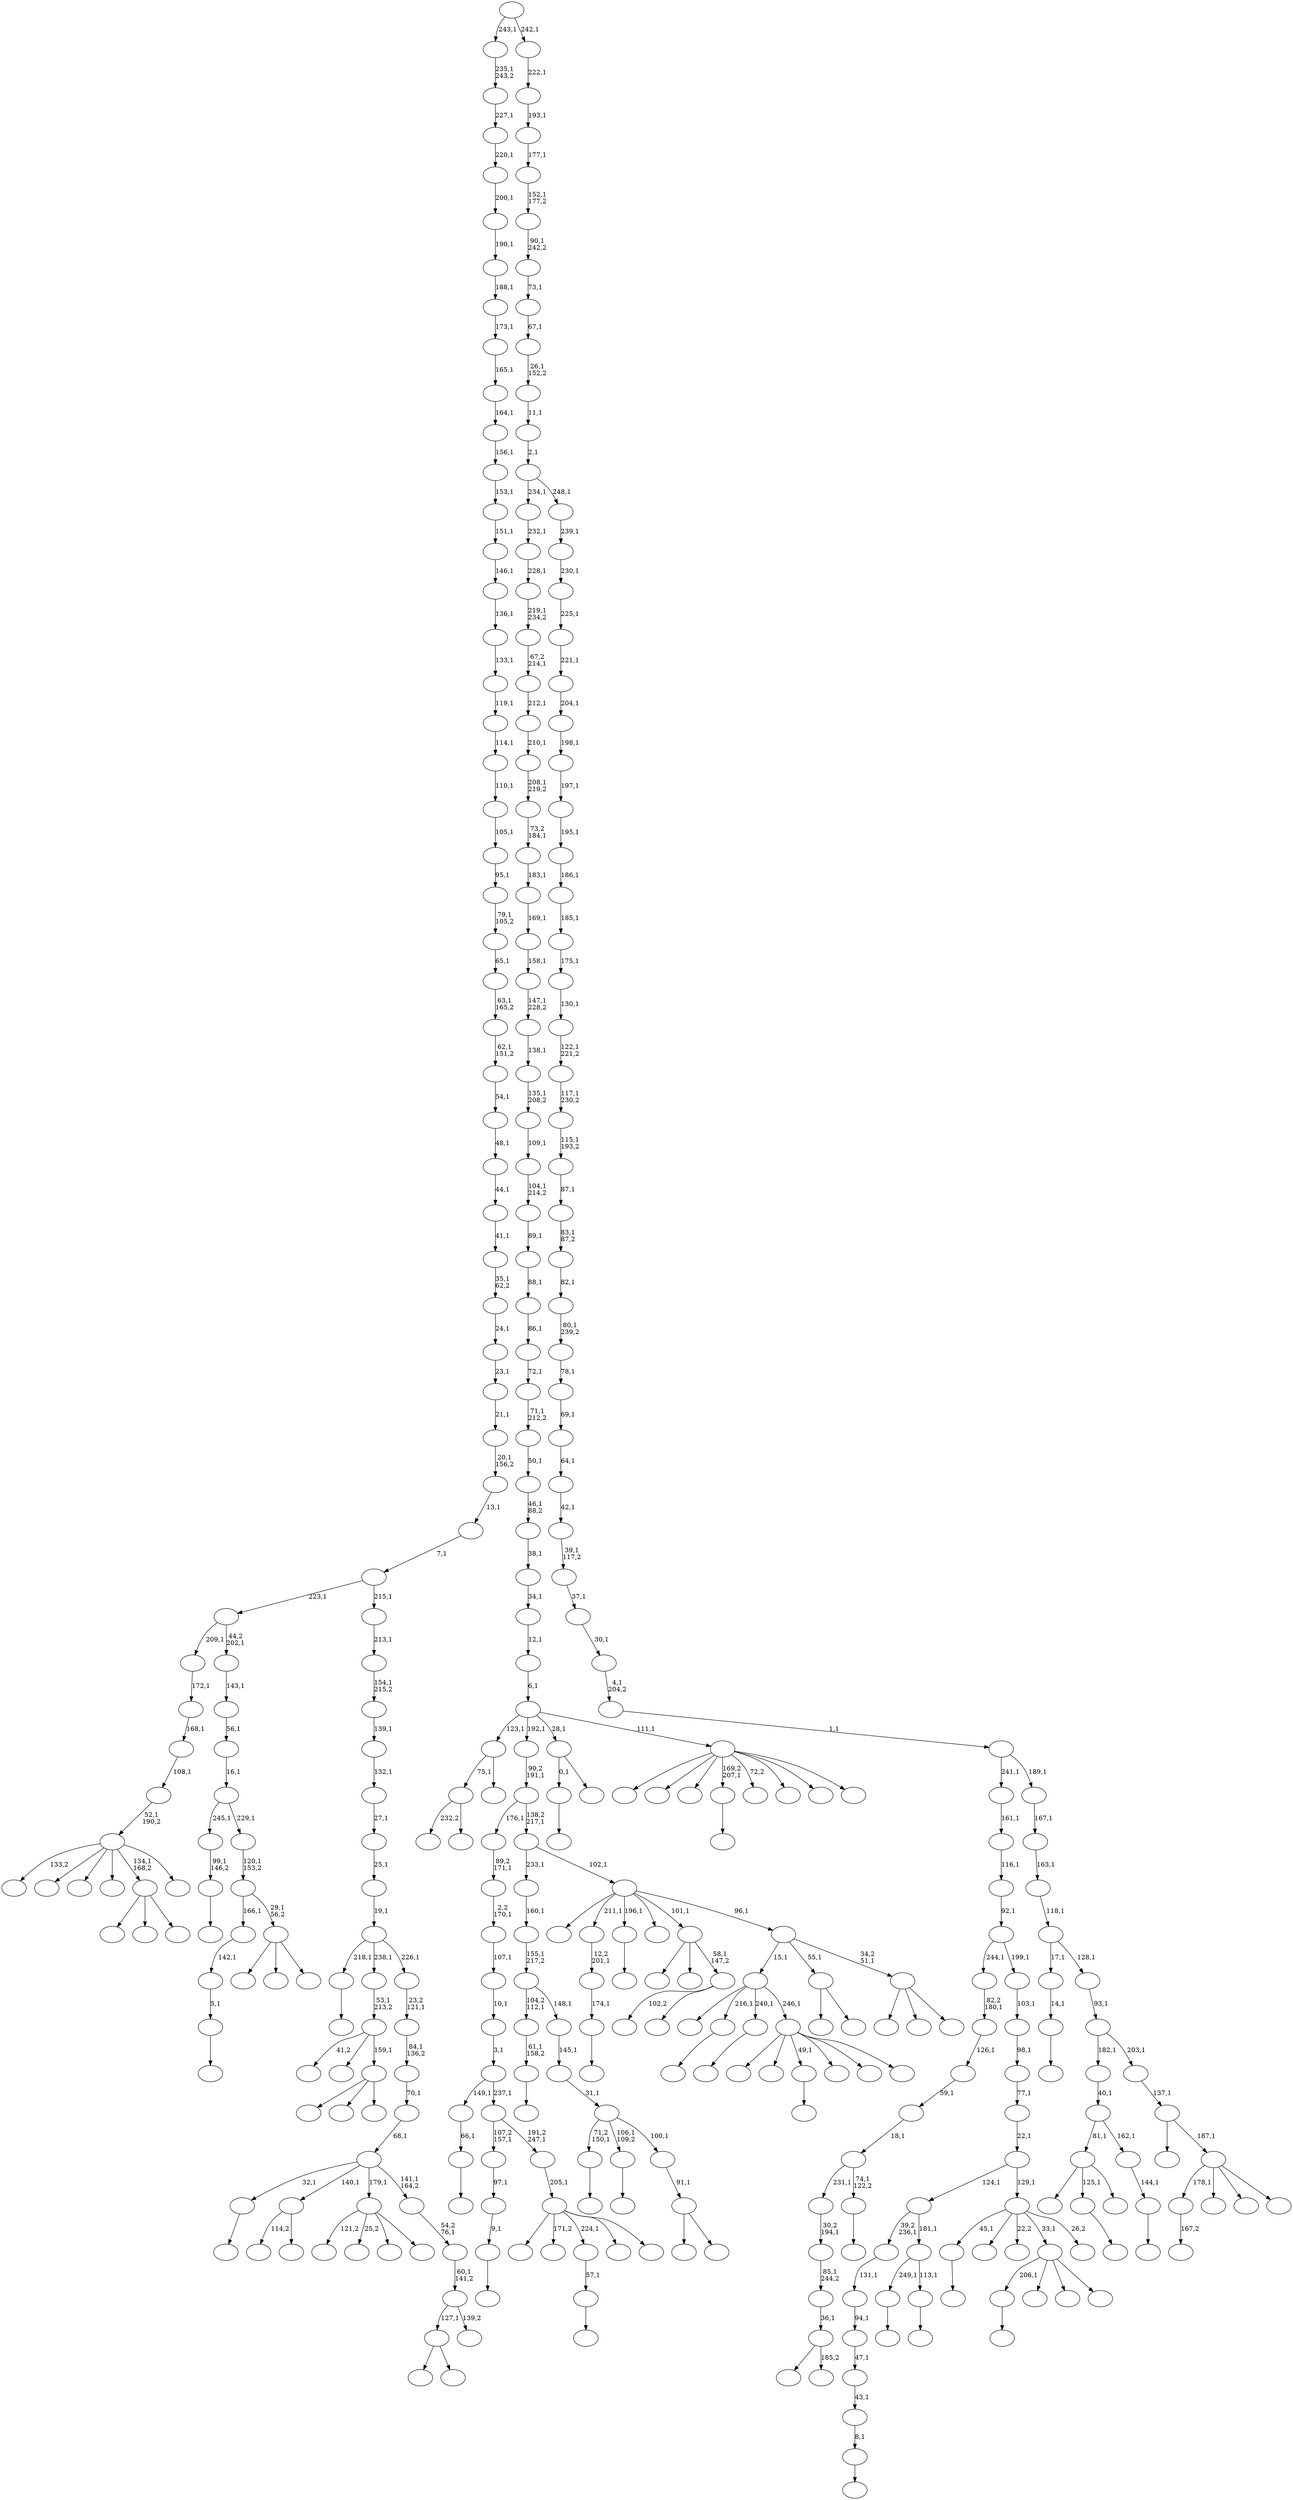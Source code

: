digraph T {
	350 [label=""]
	349 [label=""]
	348 [label=""]
	347 [label=""]
	346 [label=""]
	345 [label=""]
	344 [label=""]
	343 [label=""]
	342 [label=""]
	341 [label=""]
	340 [label=""]
	339 [label=""]
	338 [label=""]
	337 [label=""]
	336 [label=""]
	335 [label=""]
	334 [label=""]
	333 [label=""]
	332 [label=""]
	331 [label=""]
	330 [label=""]
	329 [label=""]
	328 [label=""]
	327 [label=""]
	326 [label=""]
	325 [label=""]
	324 [label=""]
	323 [label=""]
	322 [label=""]
	321 [label=""]
	320 [label=""]
	319 [label=""]
	318 [label=""]
	317 [label=""]
	316 [label=""]
	315 [label=""]
	314 [label=""]
	313 [label=""]
	312 [label=""]
	311 [label=""]
	310 [label=""]
	309 [label=""]
	308 [label=""]
	307 [label=""]
	306 [label=""]
	305 [label=""]
	304 [label=""]
	303 [label=""]
	302 [label=""]
	301 [label=""]
	300 [label=""]
	299 [label=""]
	298 [label=""]
	297 [label=""]
	296 [label=""]
	295 [label=""]
	294 [label=""]
	293 [label=""]
	292 [label=""]
	291 [label=""]
	290 [label=""]
	289 [label=""]
	288 [label=""]
	287 [label=""]
	286 [label=""]
	285 [label=""]
	284 [label=""]
	283 [label=""]
	282 [label=""]
	281 [label=""]
	280 [label=""]
	279 [label=""]
	278 [label=""]
	277 [label=""]
	276 [label=""]
	275 [label=""]
	274 [label=""]
	273 [label=""]
	272 [label=""]
	271 [label=""]
	270 [label=""]
	269 [label=""]
	268 [label=""]
	267 [label=""]
	266 [label=""]
	265 [label=""]
	264 [label=""]
	263 [label=""]
	262 [label=""]
	261 [label=""]
	260 [label=""]
	259 [label=""]
	258 [label=""]
	257 [label=""]
	256 [label=""]
	255 [label=""]
	254 [label=""]
	253 [label=""]
	252 [label=""]
	251 [label=""]
	250 [label=""]
	249 [label=""]
	248 [label=""]
	247 [label=""]
	246 [label=""]
	245 [label=""]
	244 [label=""]
	243 [label=""]
	242 [label=""]
	241 [label=""]
	240 [label=""]
	239 [label=""]
	238 [label=""]
	237 [label=""]
	236 [label=""]
	235 [label=""]
	234 [label=""]
	233 [label=""]
	232 [label=""]
	231 [label=""]
	230 [label=""]
	229 [label=""]
	228 [label=""]
	227 [label=""]
	226 [label=""]
	225 [label=""]
	224 [label=""]
	223 [label=""]
	222 [label=""]
	221 [label=""]
	220 [label=""]
	219 [label=""]
	218 [label=""]
	217 [label=""]
	216 [label=""]
	215 [label=""]
	214 [label=""]
	213 [label=""]
	212 [label=""]
	211 [label=""]
	210 [label=""]
	209 [label=""]
	208 [label=""]
	207 [label=""]
	206 [label=""]
	205 [label=""]
	204 [label=""]
	203 [label=""]
	202 [label=""]
	201 [label=""]
	200 [label=""]
	199 [label=""]
	198 [label=""]
	197 [label=""]
	196 [label=""]
	195 [label=""]
	194 [label=""]
	193 [label=""]
	192 [label=""]
	191 [label=""]
	190 [label=""]
	189 [label=""]
	188 [label=""]
	187 [label=""]
	186 [label=""]
	185 [label=""]
	184 [label=""]
	183 [label=""]
	182 [label=""]
	181 [label=""]
	180 [label=""]
	179 [label=""]
	178 [label=""]
	177 [label=""]
	176 [label=""]
	175 [label=""]
	174 [label=""]
	173 [label=""]
	172 [label=""]
	171 [label=""]
	170 [label=""]
	169 [label=""]
	168 [label=""]
	167 [label=""]
	166 [label=""]
	165 [label=""]
	164 [label=""]
	163 [label=""]
	162 [label=""]
	161 [label=""]
	160 [label=""]
	159 [label=""]
	158 [label=""]
	157 [label=""]
	156 [label=""]
	155 [label=""]
	154 [label=""]
	153 [label=""]
	152 [label=""]
	151 [label=""]
	150 [label=""]
	149 [label=""]
	148 [label=""]
	147 [label=""]
	146 [label=""]
	145 [label=""]
	144 [label=""]
	143 [label=""]
	142 [label=""]
	141 [label=""]
	140 [label=""]
	139 [label=""]
	138 [label=""]
	137 [label=""]
	136 [label=""]
	135 [label=""]
	134 [label=""]
	133 [label=""]
	132 [label=""]
	131 [label=""]
	130 [label=""]
	129 [label=""]
	128 [label=""]
	127 [label=""]
	126 [label=""]
	125 [label=""]
	124 [label=""]
	123 [label=""]
	122 [label=""]
	121 [label=""]
	120 [label=""]
	119 [label=""]
	118 [label=""]
	117 [label=""]
	116 [label=""]
	115 [label=""]
	114 [label=""]
	113 [label=""]
	112 [label=""]
	111 [label=""]
	110 [label=""]
	109 [label=""]
	108 [label=""]
	107 [label=""]
	106 [label=""]
	105 [label=""]
	104 [label=""]
	103 [label=""]
	102 [label=""]
	101 [label=""]
	100 [label=""]
	99 [label=""]
	98 [label=""]
	97 [label=""]
	96 [label=""]
	95 [label=""]
	94 [label=""]
	93 [label=""]
	92 [label=""]
	91 [label=""]
	90 [label=""]
	89 [label=""]
	88 [label=""]
	87 [label=""]
	86 [label=""]
	85 [label=""]
	84 [label=""]
	83 [label=""]
	82 [label=""]
	81 [label=""]
	80 [label=""]
	79 [label=""]
	78 [label=""]
	77 [label=""]
	76 [label=""]
	75 [label=""]
	74 [label=""]
	73 [label=""]
	72 [label=""]
	71 [label=""]
	70 [label=""]
	69 [label=""]
	68 [label=""]
	67 [label=""]
	66 [label=""]
	65 [label=""]
	64 [label=""]
	63 [label=""]
	62 [label=""]
	61 [label=""]
	60 [label=""]
	59 [label=""]
	58 [label=""]
	57 [label=""]
	56 [label=""]
	55 [label=""]
	54 [label=""]
	53 [label=""]
	52 [label=""]
	51 [label=""]
	50 [label=""]
	49 [label=""]
	48 [label=""]
	47 [label=""]
	46 [label=""]
	45 [label=""]
	44 [label=""]
	43 [label=""]
	42 [label=""]
	41 [label=""]
	40 [label=""]
	39 [label=""]
	38 [label=""]
	37 [label=""]
	36 [label=""]
	35 [label=""]
	34 [label=""]
	33 [label=""]
	32 [label=""]
	31 [label=""]
	30 [label=""]
	29 [label=""]
	28 [label=""]
	27 [label=""]
	26 [label=""]
	25 [label=""]
	24 [label=""]
	23 [label=""]
	22 [label=""]
	21 [label=""]
	20 [label=""]
	19 [label=""]
	18 [label=""]
	17 [label=""]
	16 [label=""]
	15 [label=""]
	14 [label=""]
	13 [label=""]
	12 [label=""]
	11 [label=""]
	10 [label=""]
	9 [label=""]
	8 [label=""]
	7 [label=""]
	6 [label=""]
	5 [label=""]
	4 [label=""]
	3 [label=""]
	2 [label=""]
	1 [label=""]
	0 [label=""]
	344 -> 345 [label=""]
	340 -> 341 [label=""]
	336 -> 348 [label="232,2"]
	336 -> 337 [label=""]
	334 -> 335 [label=""]
	333 -> 334 [label="174,1"]
	332 -> 333 [label="12,2\n201,1"]
	329 -> 330 [label=""]
	328 -> 329 [label="9,1"]
	327 -> 328 [label="97,1"]
	322 -> 323 [label=""]
	320 -> 321 [label="167,2"]
	313 -> 314 [label=""]
	312 -> 313 [label="99,1\n146,2"]
	310 -> 311 [label=""]
	308 -> 309 [label=""]
	306 -> 307 [label=""]
	304 -> 305 [label=""]
	303 -> 304 [label="8,1"]
	302 -> 303 [label="43,1"]
	301 -> 302 [label="47,1"]
	300 -> 301 [label="94,1"]
	299 -> 300 [label="131,1"]
	293 -> 343 [label=""]
	293 -> 306 [label="125,1"]
	293 -> 294 [label=""]
	288 -> 289 [label=""]
	283 -> 284 [label=""]
	281 -> 282 [label=""]
	277 -> 278 [label=""]
	276 -> 277 [label="57,1"]
	274 -> 275 [label=""]
	273 -> 274 [label="61,1\n158,2"]
	271 -> 272 [label=""]
	268 -> 280 [label=""]
	268 -> 269 [label=""]
	267 -> 268 [label="91,1"]
	266 -> 281 [label="71,2\n150,1"]
	266 -> 271 [label="106,1\n109,2"]
	266 -> 267 [label="100,1"]
	265 -> 266 [label="31,1"]
	264 -> 265 [label="145,1"]
	263 -> 273 [label="104,2\n112,1"]
	263 -> 264 [label="148,1"]
	262 -> 263 [label="155,1\n217,2"]
	261 -> 262 [label="160,1"]
	258 -> 259 [label=""]
	253 -> 254 [label=""]
	250 -> 251 [label=""]
	246 -> 247 [label=""]
	245 -> 246 [label="5,1"]
	244 -> 245 [label="142,1"]
	240 -> 241 [label=""]
	239 -> 240 [label="66,1"]
	233 -> 296 [label="114,2"]
	233 -> 234 [label=""]
	230 -> 315 [label=""]
	230 -> 231 [label="185,2"]
	229 -> 230 [label="36,1"]
	228 -> 229 [label="85,1\n244,2"]
	227 -> 228 [label="30,2\n194,1"]
	225 -> 226 [label=""]
	223 -> 279 [label=""]
	223 -> 243 [label=""]
	223 -> 224 [label=""]
	220 -> 242 [label="102,2"]
	220 -> 221 [label=""]
	219 -> 324 [label=""]
	219 -> 298 [label=""]
	219 -> 220 [label="58,1\n147,2"]
	217 -> 344 [label="206,1"]
	217 -> 260 [label=""]
	217 -> 255 [label=""]
	217 -> 218 [label=""]
	215 -> 316 [label="121,2"]
	215 -> 285 [label="25,2"]
	215 -> 235 [label=""]
	215 -> 216 [label=""]
	212 -> 213 [label=""]
	211 -> 288 [label="249,1"]
	211 -> 212 [label="113,1"]
	210 -> 299 [label="39,2\n236,1"]
	210 -> 211 [label="181,1"]
	207 -> 347 [label=""]
	207 -> 287 [label="171,2"]
	207 -> 276 [label="224,1"]
	207 -> 237 [label=""]
	207 -> 208 [label=""]
	206 -> 207 [label="205,1"]
	205 -> 327 [label="107,2\n157,1"]
	205 -> 206 [label="191,2\n247,1"]
	204 -> 239 [label="149,1"]
	204 -> 205 [label="237,1"]
	203 -> 204 [label="3,1"]
	202 -> 203 [label="10,1"]
	201 -> 202 [label="107,1"]
	200 -> 201 [label="2,2\n170,1"]
	199 -> 200 [label="89,2\n171,1"]
	195 -> 338 [label=""]
	195 -> 286 [label=""]
	195 -> 283 [label="49,1"]
	195 -> 232 [label=""]
	195 -> 198 [label=""]
	195 -> 196 [label=""]
	194 -> 350 [label=""]
	194 -> 308 [label="216,1"]
	194 -> 253 [label="240,1"]
	194 -> 195 [label="246,1"]
	192 -> 193 [label=""]
	191 -> 227 [label="231,1"]
	191 -> 192 [label="74,1\n122,2"]
	190 -> 191 [label="18,1"]
	189 -> 190 [label="59,1"]
	188 -> 189 [label="126,1"]
	187 -> 188 [label="82,2\n180,1"]
	185 -> 336 [label="75,1"]
	185 -> 186 [label=""]
	183 -> 349 [label="133,2"]
	183 -> 317 [label=""]
	183 -> 291 [label=""]
	183 -> 236 [label=""]
	183 -> 223 [label="134,1\n168,2"]
	183 -> 184 [label=""]
	182 -> 183 [label="52,1\n190,2"]
	181 -> 182 [label="108,1"]
	180 -> 181 [label="168,1"]
	179 -> 180 [label="172,1"]
	177 -> 178 [label=""]
	176 -> 177 [label="14,1"]
	174 -> 175 [label=""]
	173 -> 174 [label="144,1"]
	172 -> 293 [label="81,1"]
	172 -> 173 [label="162,1"]
	171 -> 172 [label="40,1"]
	169 -> 256 [label=""]
	169 -> 170 [label=""]
	167 -> 292 [label=""]
	167 -> 257 [label=""]
	167 -> 168 [label=""]
	166 -> 331 [label="41,2"]
	166 -> 270 [label=""]
	166 -> 167 [label="159,1"]
	165 -> 166 [label="53,1\n213,2"]
	163 -> 339 [label=""]
	163 -> 164 [label=""]
	161 -> 326 [label=""]
	161 -> 318 [label=""]
	161 -> 162 [label=""]
	160 -> 194 [label="15,1"]
	160 -> 163 [label="55,1"]
	160 -> 161 [label="34,2\n51,1"]
	159 -> 346 [label=""]
	159 -> 332 [label="211,1"]
	159 -> 322 [label="196,1"]
	159 -> 249 [label=""]
	159 -> 219 [label="101,1"]
	159 -> 160 [label="96,1"]
	158 -> 261 [label="233,1"]
	158 -> 159 [label="102,1"]
	157 -> 199 [label="176,1"]
	157 -> 158 [label="138,2\n217,1"]
	156 -> 157 [label="90,2\n191,1"]
	154 -> 340 [label="45,1"]
	154 -> 295 [label=""]
	154 -> 248 [label="22,2"]
	154 -> 217 [label="33,1"]
	154 -> 155 [label="26,2"]
	153 -> 210 [label="124,1"]
	153 -> 154 [label="129,1"]
	152 -> 153 [label="22,1"]
	151 -> 152 [label="77,1"]
	150 -> 151 [label="98,1"]
	149 -> 150 [label="103,1"]
	148 -> 187 [label="244,1"]
	148 -> 149 [label="199,1"]
	147 -> 148 [label="92,1"]
	146 -> 147 [label="116,1"]
	145 -> 146 [label="161,1"]
	143 -> 258 [label="0,1"]
	143 -> 144 [label=""]
	141 -> 209 [label=""]
	141 -> 197 [label=""]
	141 -> 142 [label=""]
	140 -> 244 [label="166,1"]
	140 -> 141 [label="29,1\n56,2"]
	139 -> 140 [label="120,1\n153,2"]
	138 -> 312 [label="245,1"]
	138 -> 139 [label="229,1"]
	137 -> 138 [label="16,1"]
	136 -> 137 [label="56,1"]
	135 -> 136 [label="143,1"]
	134 -> 179 [label="209,1"]
	134 -> 135 [label="44,2\n202,1"]
	132 -> 169 [label="127,1"]
	132 -> 133 [label="139,2"]
	131 -> 132 [label="60,1\n141,2"]
	130 -> 131 [label="54,2\n76,1"]
	129 -> 250 [label="32,1"]
	129 -> 233 [label="140,1"]
	129 -> 215 [label="179,1"]
	129 -> 130 [label="141,1\n164,2"]
	128 -> 129 [label="68,1"]
	127 -> 128 [label="70,1"]
	126 -> 127 [label="84,1\n136,2"]
	125 -> 126 [label="23,2\n121,1"]
	124 -> 225 [label="218,1"]
	124 -> 165 [label="238,1"]
	124 -> 125 [label="226,1"]
	123 -> 124 [label="19,1"]
	122 -> 123 [label="25,1"]
	121 -> 122 [label="27,1"]
	120 -> 121 [label="132,1"]
	119 -> 120 [label="139,1"]
	118 -> 119 [label="154,1\n215,2"]
	117 -> 118 [label="213,1"]
	116 -> 134 [label="223,1"]
	116 -> 117 [label="215,1"]
	115 -> 116 [label="7,1"]
	114 -> 115 [label="13,1"]
	113 -> 114 [label="20,1\n156,2"]
	112 -> 113 [label="21,1"]
	111 -> 112 [label="23,1"]
	110 -> 111 [label="24,1"]
	109 -> 110 [label="35,1\n62,2"]
	108 -> 109 [label="41,1"]
	107 -> 108 [label="44,1"]
	106 -> 107 [label="48,1"]
	105 -> 106 [label="54,1"]
	104 -> 105 [label="62,1\n151,2"]
	103 -> 104 [label="63,1\n165,2"]
	102 -> 103 [label="65,1"]
	101 -> 102 [label="79,1\n105,2"]
	100 -> 101 [label="95,1"]
	99 -> 100 [label="105,1"]
	98 -> 99 [label="110,1"]
	97 -> 98 [label="114,1"]
	96 -> 97 [label="119,1"]
	95 -> 96 [label="133,1"]
	94 -> 95 [label="136,1"]
	93 -> 94 [label="146,1"]
	92 -> 93 [label="151,1"]
	91 -> 92 [label="153,1"]
	90 -> 91 [label="156,1"]
	89 -> 90 [label="164,1"]
	88 -> 89 [label="165,1"]
	87 -> 88 [label="173,1"]
	86 -> 87 [label="188,1"]
	85 -> 86 [label="190,1"]
	84 -> 85 [label="200,1"]
	83 -> 84 [label="220,1"]
	82 -> 83 [label="227,1"]
	81 -> 82 [label="235,1\n243,2"]
	79 -> 342 [label=""]
	79 -> 325 [label=""]
	79 -> 319 [label=""]
	79 -> 310 [label="169,2\n207,1"]
	79 -> 252 [label="72,2"]
	79 -> 238 [label=""]
	79 -> 214 [label=""]
	79 -> 80 [label=""]
	78 -> 185 [label="123,1"]
	78 -> 156 [label="192,1"]
	78 -> 143 [label="28,1"]
	78 -> 79 [label="111,1"]
	77 -> 78 [label="6,1"]
	76 -> 77 [label="12,1"]
	75 -> 76 [label="34,1"]
	74 -> 75 [label="38,1"]
	73 -> 74 [label="46,1\n88,2"]
	72 -> 73 [label="50,1"]
	71 -> 72 [label="71,1\n212,2"]
	70 -> 71 [label="72,1"]
	69 -> 70 [label="86,1"]
	68 -> 69 [label="88,1"]
	67 -> 68 [label="89,1"]
	66 -> 67 [label="104,1\n214,2"]
	65 -> 66 [label="109,1"]
	64 -> 65 [label="135,1\n208,2"]
	63 -> 64 [label="138,1"]
	62 -> 63 [label="147,1\n228,2"]
	61 -> 62 [label="158,1"]
	60 -> 61 [label="169,1"]
	59 -> 60 [label="183,1"]
	58 -> 59 [label="73,2\n184,1"]
	57 -> 58 [label="208,1\n219,2"]
	56 -> 57 [label="210,1"]
	55 -> 56 [label="212,1"]
	54 -> 55 [label="67,2\n214,1"]
	53 -> 54 [label="219,1\n234,2"]
	52 -> 53 [label="228,1"]
	51 -> 52 [label="232,1"]
	49 -> 320 [label="178,1"]
	49 -> 290 [label=""]
	49 -> 222 [label=""]
	49 -> 50 [label=""]
	48 -> 297 [label=""]
	48 -> 49 [label="187,1"]
	47 -> 48 [label="137,1"]
	46 -> 171 [label="182,1"]
	46 -> 47 [label="203,1"]
	45 -> 46 [label="93,1"]
	44 -> 176 [label="17,1"]
	44 -> 45 [label="128,1"]
	43 -> 44 [label="118,1"]
	42 -> 43 [label="163,1"]
	41 -> 42 [label="167,1"]
	40 -> 145 [label="241,1"]
	40 -> 41 [label="189,1"]
	39 -> 40 [label="1,1"]
	38 -> 39 [label="4,1\n204,2"]
	37 -> 38 [label="30,1"]
	36 -> 37 [label="37,1"]
	35 -> 36 [label="39,1\n117,2"]
	34 -> 35 [label="42,1"]
	33 -> 34 [label="64,1"]
	32 -> 33 [label="69,1"]
	31 -> 32 [label="78,1"]
	30 -> 31 [label="80,1\n239,2"]
	29 -> 30 [label="82,1"]
	28 -> 29 [label="83,1\n87,2"]
	27 -> 28 [label="87,1"]
	26 -> 27 [label="115,1\n193,2"]
	25 -> 26 [label="117,1\n230,2"]
	24 -> 25 [label="122,1\n221,2"]
	23 -> 24 [label="130,1"]
	22 -> 23 [label="175,1"]
	21 -> 22 [label="185,1"]
	20 -> 21 [label="186,1"]
	19 -> 20 [label="195,1"]
	18 -> 19 [label="197,1"]
	17 -> 18 [label="198,1"]
	16 -> 17 [label="204,1"]
	15 -> 16 [label="221,1"]
	14 -> 15 [label="225,1"]
	13 -> 14 [label="230,1"]
	12 -> 13 [label="239,1"]
	11 -> 51 [label="234,1"]
	11 -> 12 [label="248,1"]
	10 -> 11 [label="2,1"]
	9 -> 10 [label="11,1"]
	8 -> 9 [label="26,1\n152,2"]
	7 -> 8 [label="67,1"]
	6 -> 7 [label="73,1"]
	5 -> 6 [label="90,1\n242,2"]
	4 -> 5 [label="152,1\n177,2"]
	3 -> 4 [label="177,1"]
	2 -> 3 [label="193,1"]
	1 -> 2 [label="222,1"]
	0 -> 81 [label="243,1"]
	0 -> 1 [label="242,1"]
}
